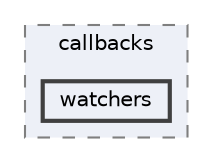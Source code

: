 digraph "/home/runner/work/idol/idol/lib/include/idol/mixed-integer/optimizers/callbacks/watchers"
{
 // LATEX_PDF_SIZE
  bgcolor="transparent";
  edge [fontname=Helvetica,fontsize=10,labelfontname=Helvetica,labelfontsize=10];
  node [fontname=Helvetica,fontsize=10,shape=box,height=0.2,width=0.4];
  compound=true
  subgraph clusterdir_d27c1128c7f06280af7a6673f05f7f23 {
    graph [ bgcolor="#edf0f7", pencolor="grey50", label="callbacks", fontname=Helvetica,fontsize=10 style="filled,dashed", URL="dir_d27c1128c7f06280af7a6673f05f7f23.html",tooltip=""]
  dir_7c8c17a3334ec3592823609f3921162b [label="watchers", fillcolor="#edf0f7", color="grey25", style="filled,bold", URL="dir_7c8c17a3334ec3592823609f3921162b.html",tooltip=""];
  }
}
